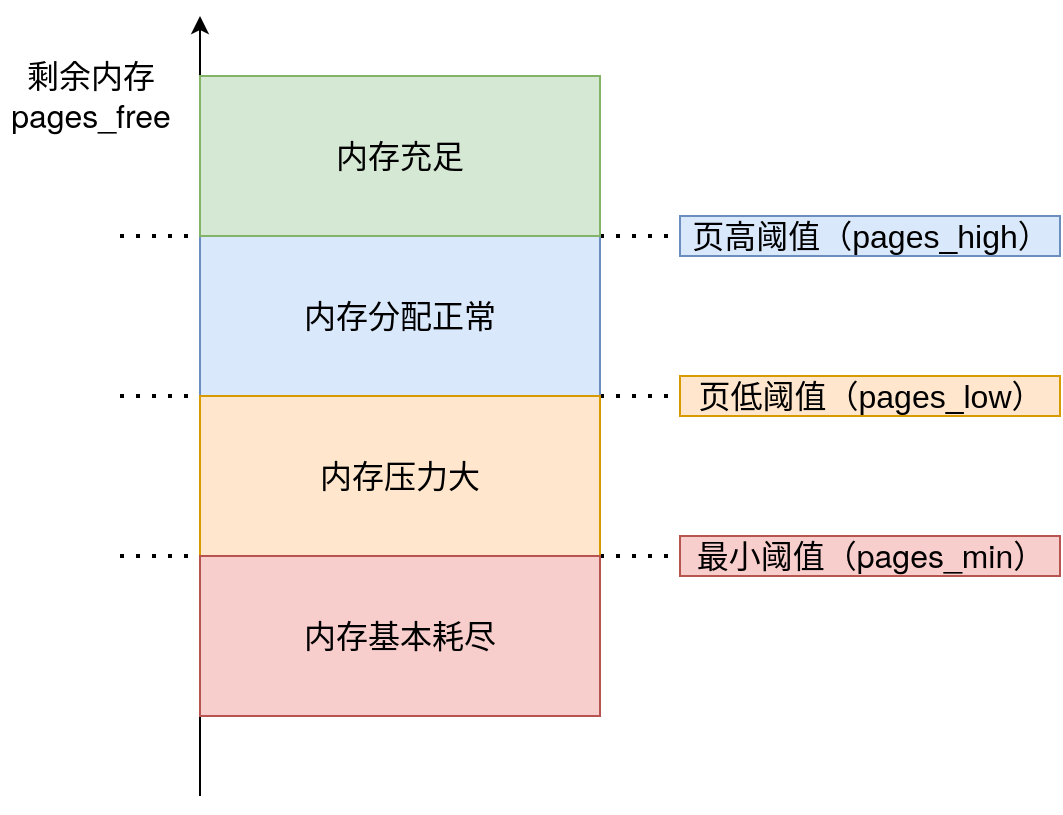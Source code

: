 <mxfile version="18.0.6" type="github">
  <diagram id="uwumi9f9K0oqjMDWhUd3" name="Page-1">
    <mxGraphModel dx="872" dy="563" grid="1" gridSize="10" guides="1" tooltips="1" connect="1" arrows="1" fold="1" page="1" pageScale="1" pageWidth="827" pageHeight="1169" math="0" shadow="0">
      <root>
        <mxCell id="0" />
        <mxCell id="1" parent="0" />
        <mxCell id="Drypm2CtMlCzhZXtER1A-1" value="" style="endArrow=classic;html=1;rounded=0;" edge="1" parent="1">
          <mxGeometry width="50" height="50" relative="1" as="geometry">
            <mxPoint x="160" y="400" as="sourcePoint" />
            <mxPoint x="160" y="10" as="targetPoint" />
          </mxGeometry>
        </mxCell>
        <mxCell id="Drypm2CtMlCzhZXtER1A-2" value="剩余内存&lt;br style=&quot;font-size: 16px;&quot;&gt;&lt;span style=&quot;caret-color: rgb(184, 191, 198); font-family: &amp;quot;Helvetica Neue&amp;quot;, Helvetica, Arial, sans-serif; font-size: 16px; orphans: 4; text-align: left; text-size-adjust: auto;&quot;&gt;pages_free&lt;/span&gt;" style="text;html=1;align=center;verticalAlign=middle;resizable=0;points=[];autosize=1;strokeColor=none;fillColor=none;fontSize=16;labelBackgroundColor=none;fontColor=default;" vertex="1" parent="1">
          <mxGeometry x="60" y="30" width="90" height="40" as="geometry" />
        </mxCell>
        <mxCell id="Drypm2CtMlCzhZXtER1A-3" value="" style="endArrow=none;dashed=1;html=1;dashPattern=1 3;strokeWidth=2;rounded=0;fontSize=16;fontColor=default;" edge="1" parent="1">
          <mxGeometry width="50" height="50" relative="1" as="geometry">
            <mxPoint x="120" y="120" as="sourcePoint" />
            <mxPoint x="400" y="120" as="targetPoint" />
          </mxGeometry>
        </mxCell>
        <mxCell id="Drypm2CtMlCzhZXtER1A-4" value="" style="endArrow=none;dashed=1;html=1;dashPattern=1 3;strokeWidth=2;rounded=0;fontSize=16;fontColor=default;" edge="1" parent="1">
          <mxGeometry width="50" height="50" relative="1" as="geometry">
            <mxPoint x="120" y="200" as="sourcePoint" />
            <mxPoint x="400" y="200" as="targetPoint" />
          </mxGeometry>
        </mxCell>
        <mxCell id="Drypm2CtMlCzhZXtER1A-5" value="" style="endArrow=none;dashed=1;html=1;dashPattern=1 3;strokeWidth=2;rounded=0;fontSize=16;fontColor=default;" edge="1" parent="1">
          <mxGeometry width="50" height="50" relative="1" as="geometry">
            <mxPoint x="120" y="280" as="sourcePoint" />
            <mxPoint x="400" y="280" as="targetPoint" />
          </mxGeometry>
        </mxCell>
        <mxCell id="Drypm2CtMlCzhZXtER1A-7" value="页高阈值（pages_high）" style="text;html=1;align=center;verticalAlign=middle;resizable=0;points=[];autosize=1;strokeColor=#6c8ebf;fillColor=#dae8fc;fontSize=16;" vertex="1" parent="1">
          <mxGeometry x="400" y="110" width="190" height="20" as="geometry" />
        </mxCell>
        <mxCell id="Drypm2CtMlCzhZXtER1A-8" value="页低阈值（pages_low）" style="text;html=1;align=center;verticalAlign=middle;resizable=0;points=[];autosize=1;strokeColor=#d79b00;fillColor=#ffe6cc;fontSize=16;" vertex="1" parent="1">
          <mxGeometry x="400" y="190" width="190" height="20" as="geometry" />
        </mxCell>
        <mxCell id="Drypm2CtMlCzhZXtER1A-9" value="&lt;span style=&quot;caret-color: rgb(184, 191, 198); font-family: &amp;quot;Helvetica Neue&amp;quot;, Helvetica, Arial, sans-serif; orphans: 4; text-align: left; text-size-adjust: auto;&quot;&gt;最小阈值（pages_min）&lt;/span&gt;" style="text;html=1;align=center;verticalAlign=middle;resizable=0;points=[];autosize=1;strokeColor=#b85450;fillColor=#f8cecc;fontSize=16;labelBackgroundColor=none;" vertex="1" parent="1">
          <mxGeometry x="400" y="270" width="190" height="20" as="geometry" />
        </mxCell>
        <mxCell id="Drypm2CtMlCzhZXtER1A-11" value="内存分配正常" style="rounded=0;whiteSpace=wrap;html=1;labelBackgroundColor=none;fontSize=16;fillColor=#dae8fc;strokeColor=#6c8ebf;" vertex="1" parent="1">
          <mxGeometry x="160" y="120" width="200" height="80" as="geometry" />
        </mxCell>
        <mxCell id="Drypm2CtMlCzhZXtER1A-12" value="内存充足" style="rounded=0;whiteSpace=wrap;html=1;labelBackgroundColor=none;fontSize=16;fillColor=#d5e8d4;strokeColor=#82b366;" vertex="1" parent="1">
          <mxGeometry x="160" y="40" width="200" height="80" as="geometry" />
        </mxCell>
        <mxCell id="Drypm2CtMlCzhZXtER1A-13" value="内存压力大" style="rounded=0;whiteSpace=wrap;html=1;labelBackgroundColor=none;fontSize=16;fillColor=#ffe6cc;strokeColor=#d79b00;" vertex="1" parent="1">
          <mxGeometry x="160" y="200" width="200" height="80" as="geometry" />
        </mxCell>
        <mxCell id="Drypm2CtMlCzhZXtER1A-14" value="内存基本耗尽" style="rounded=0;whiteSpace=wrap;html=1;labelBackgroundColor=none;fontSize=16;fillColor=#f8cecc;strokeColor=#b85450;" vertex="1" parent="1">
          <mxGeometry x="160" y="280" width="200" height="80" as="geometry" />
        </mxCell>
      </root>
    </mxGraphModel>
  </diagram>
</mxfile>
